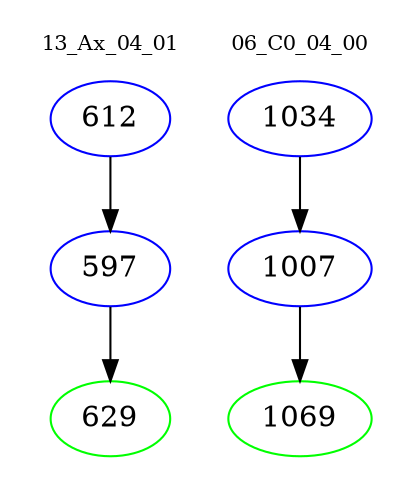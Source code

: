 digraph{
subgraph cluster_0 {
color = white
label = "13_Ax_04_01";
fontsize=10;
T0_612 [label="612", color="blue"]
T0_612 -> T0_597 [color="black"]
T0_597 [label="597", color="blue"]
T0_597 -> T0_629 [color="black"]
T0_629 [label="629", color="green"]
}
subgraph cluster_1 {
color = white
label = "06_C0_04_00";
fontsize=10;
T1_1034 [label="1034", color="blue"]
T1_1034 -> T1_1007 [color="black"]
T1_1007 [label="1007", color="blue"]
T1_1007 -> T1_1069 [color="black"]
T1_1069 [label="1069", color="green"]
}
}
